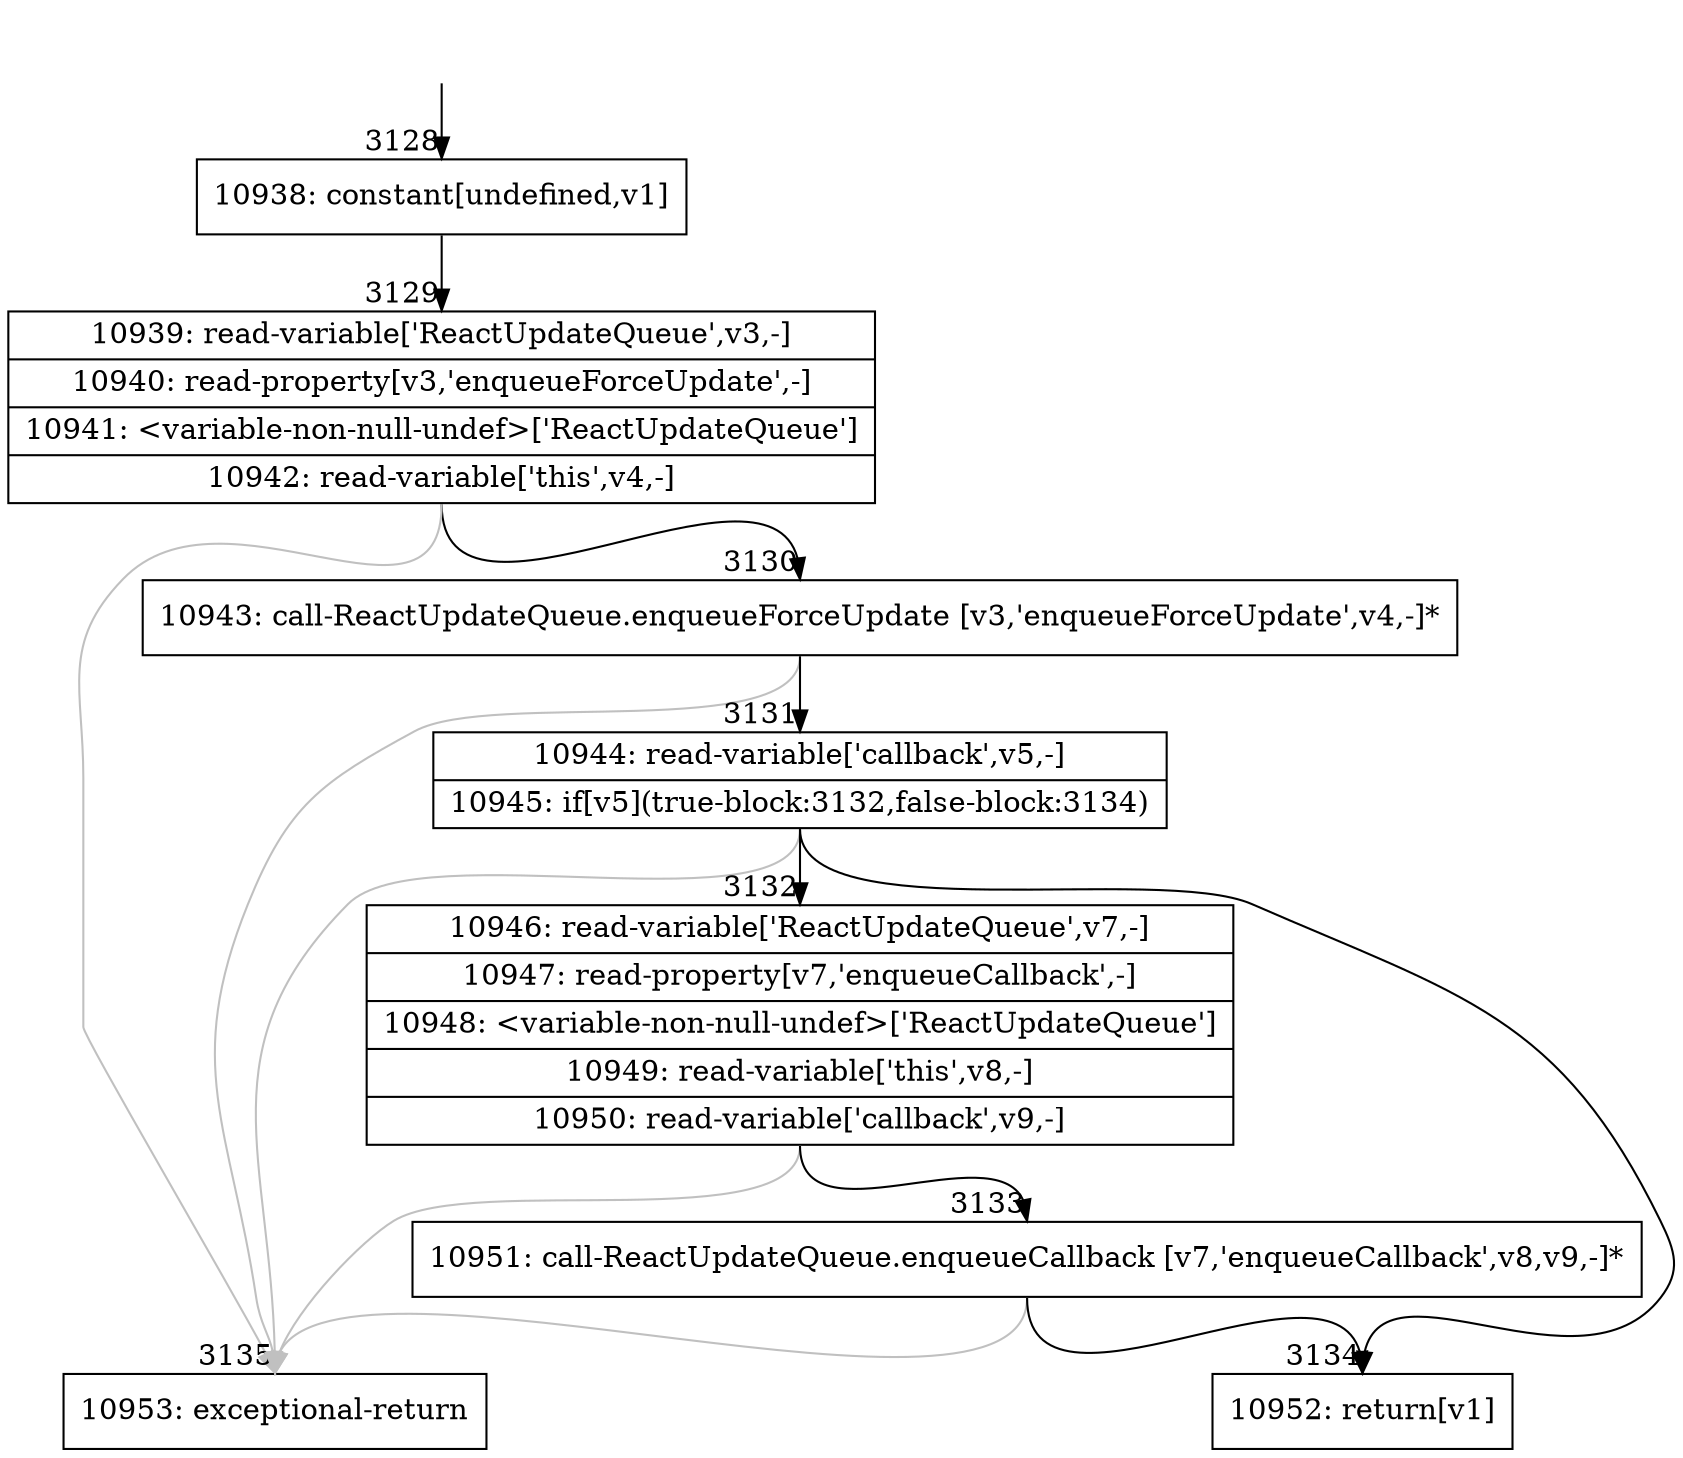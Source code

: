 digraph {
rankdir="TD"
BB_entry224[shape=none,label=""];
BB_entry224 -> BB3128 [tailport=s, headport=n, headlabel="    3128"]
BB3128 [shape=record label="{10938: constant[undefined,v1]}" ] 
BB3128 -> BB3129 [tailport=s, headport=n, headlabel="      3129"]
BB3129 [shape=record label="{10939: read-variable['ReactUpdateQueue',v3,-]|10940: read-property[v3,'enqueueForceUpdate',-]|10941: \<variable-non-null-undef\>['ReactUpdateQueue']|10942: read-variable['this',v4,-]}" ] 
BB3129 -> BB3130 [tailport=s, headport=n, headlabel="      3130"]
BB3129 -> BB3135 [tailport=s, headport=n, color=gray, headlabel="      3135"]
BB3130 [shape=record label="{10943: call-ReactUpdateQueue.enqueueForceUpdate [v3,'enqueueForceUpdate',v4,-]*}" ] 
BB3130 -> BB3131 [tailport=s, headport=n, headlabel="      3131"]
BB3130 -> BB3135 [tailport=s, headport=n, color=gray]
BB3131 [shape=record label="{10944: read-variable['callback',v5,-]|10945: if[v5](true-block:3132,false-block:3134)}" ] 
BB3131 -> BB3132 [tailport=s, headport=n, headlabel="      3132"]
BB3131 -> BB3134 [tailport=s, headport=n, headlabel="      3134"]
BB3131 -> BB3135 [tailport=s, headport=n, color=gray]
BB3132 [shape=record label="{10946: read-variable['ReactUpdateQueue',v7,-]|10947: read-property[v7,'enqueueCallback',-]|10948: \<variable-non-null-undef\>['ReactUpdateQueue']|10949: read-variable['this',v8,-]|10950: read-variable['callback',v9,-]}" ] 
BB3132 -> BB3133 [tailport=s, headport=n, headlabel="      3133"]
BB3132 -> BB3135 [tailport=s, headport=n, color=gray]
BB3133 [shape=record label="{10951: call-ReactUpdateQueue.enqueueCallback [v7,'enqueueCallback',v8,v9,-]*}" ] 
BB3133 -> BB3134 [tailport=s, headport=n]
BB3133 -> BB3135 [tailport=s, headport=n, color=gray]
BB3134 [shape=record label="{10952: return[v1]}" ] 
BB3135 [shape=record label="{10953: exceptional-return}" ] 
//#$~ 6020
}
